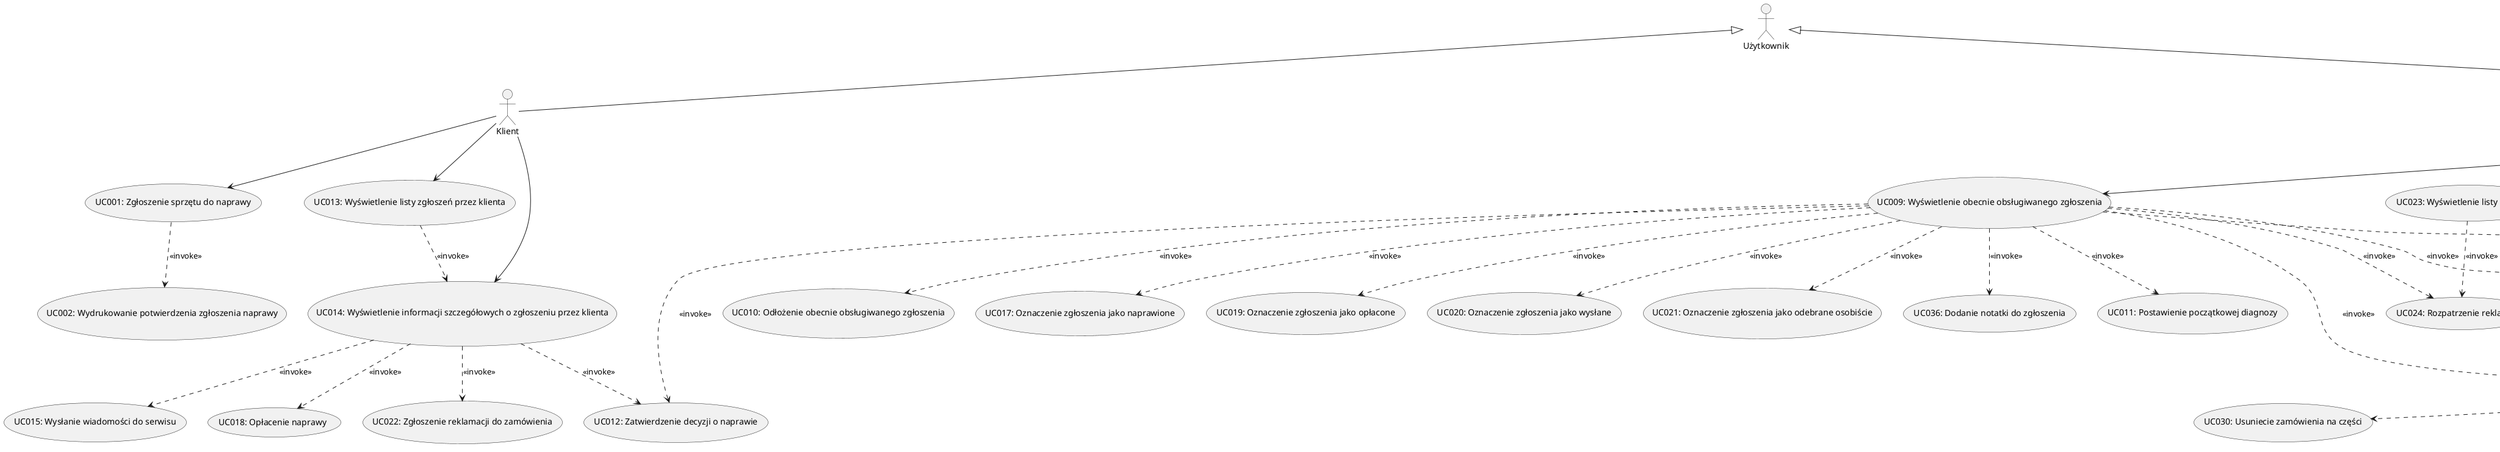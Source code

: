 @startuml UCDiagram
"Klient" as Client
"Serwisant" as Repairman
"Kierownik" as Manager
"Użytkownik" as User

User <|-- Client
User <|-- Repairman
Repairman <|-- Manager

"UC001: Zgłoszenie sprzętu do naprawy" as (UC001)
"UC002: Wydrukowanie potwierdzenia zgłoszenia naprawy" as (UC002)
"UC003: Przyjęcie osobistego zgłoszenia naprawy" as (UC003)
"UC004: Wyświetlenie listy zgłoszonych napraw przez serwisanta" as (UC004)
"UC005: Wydrukowanie etykiety na sprzęt" as (UC005)
"UC006: Wprowadzenie sprzętu dostarczonego przez kuriera" as (UC006)
"UC007: Wyświetlenie informacji szczegółowych o zgłoszeniu przez serwisanta" as (UC007)
"UC008: Ustawienie zgłoszenia jako obecnie obsługiwanego" as (UC008)
"UC009: Wyświetlenie obecnie obsługiwanego zgłoszenia" as (UC009)
"UC010: Odłożenie obecnie obsługiwanego zgłoszenia" as (UC010)
"UC011: Postawienie początkowej diagnozy" as (UC011)
"UC012: Zatwierdzenie decyzji o naprawie" as (UC012)
"UC013: Wyświetlenie listy zgłoszeń przez klienta" as (UC013)
"UC014: Wyświetlenie informacji szczegółowych o zgłoszeniu przez klienta" as (UC014)
"UC015: Wysłanie wiadomości do serwisu" as (UC015)
"UC016: Wysłanie wiadomości do klienta" as (UC016)
"UC017: Oznaczenie zgłoszenia jako naprawione" as (UC017)
"UC018: Opłacenie naprawy" as (UC018)
"UC019: Oznaczenie zgłoszenia jako opłacone" as (UC019)
"UC020: Oznaczenie zgłoszenia jako wysłane" as (UC020)
"UC021: Oznaczenie zgłoszenia jako odebrane osobiście" as (UC021)
"UC022: Zgłoszenie reklamacji do zamówienia" as (UC022)
"UC023: Wyświetlenie listy reklamacji" as (UC023)
"UC024: Rozpatrzenie reklamacji" as (UC024)
"UC025: Wyświetlenie listy potrzebnych części" as (UC025)
"UC026: Dodanie potrzebnych części" as (UC026)
"UC027: Usuniecie potrzebnych części" as (UC027)
"UC028: Wyświetlenie listy zamówień części" as (UC028)
"UC029: Zarejestrowanie zamówienia na części" as (UC029)
"UC030: Usuniecie zamówienia na części" as (UC030)
"UC031: Wyświetlenie szczegółów zamówienia na części" as (UC031)
"UC032: Zarejestrowanie odebrania części" as (UC032)
"UC033: Wyświetlenie listy posiadanych części" as (UC033)
"UC034: Usunięcie posiadanej części" as (UC034)
"UC035: Dodanie posiadanej części" as (UC035)
"UC036: Dodanie notatki do zgłoszenia" as (UC036)
"UC037: Wyświetlenie listy pracowników" as (UC037)
"UC038: Dodanie pracownika" as (UC038)
"UC039: Usunięcie pracownika" as (UC039)
"UC040: Wyświetlenie grafiku pracownika" as (UC040)
"UC041: Wyświetlenie swojego grafiku" as (UC041)
"UC042: Wyświetlenie wszystkich grafików" as (UC042)
"UC043: Wyświetlenie listy znanych problemów" as (UC043)
"UC044: Wyświetlenie szczegółów znanego problemu" as (UC044)
"UC045: Dodanie znanego problemu" as (UC045)
"UC046: Usunięcie znanego problemu" as (UC046)


Client --> UC001
UC001 ..> UC002 : <<invoke>>
Repairman --> UC003
Repairman --> UC004
UC003 ..> UC005 : <<invoke>>
Repairman --> UC006
UC006 ..> UC005 : <<invoke>>
UC004 ..> UC007 : <<invoke>>
UC007 ..> UC008 : <<invoke>>
Repairman --> UC009
UC009 ..> UC010 : <<invoke>>
UC009 ..> UC011 : <<invoke>>
Client --> UC013
Client --> UC014
UC013 ..> UC014 : <<invoke>>
UC009 ..> UC012 : <<invoke>>
UC014 ..> UC012 : <<invoke>>
UC014 ..> UC015 : <<invoke>>
UC009 ..> UC016 : <<invoke>>
UC007 ..> UC016 : <<invoke>>
UC009 ..> UC017 : <<invoke>>
UC014 ..> UC018 : <<invoke>>
UC009 ..> UC019 : <<invoke>>
UC009 ..> UC020 : <<invoke>>
UC009 ..> UC021 : <<invoke>>
UC009 ..> UC024 : <<invoke>>
UC014 ..> UC022 : <<invoke>>
Repairman --> UC023
UC023 ..> UC024 : <<invoke>>
UC009 ..> UC026 : <<invoke>>
Repairman --> UC025
UC025 ..> UC026 : <<invoke>>
UC009 ..> UC027 : <<invoke>>
UC025 ..> UC027 : <<invoke>>
Repairman --> UC028
UC028 ..> UC029 : <<invoke>>
UC028 ..> UC031 : <<invoke>>
UC031 ..> UC030 : <<invoke>>
UC031 ..> UC032 : <<invoke>>
Repairman --> UC033
UC033 ..> UC034 : <<invoke>>
UC033 ..> UC035 : <<invoke>>
UC009 ..> UC036 : <<invoke>>
Manager --> UC037
UC037 ..> UC038 : <<invoke>>
UC037 ..> UC039 : <<invoke>>
UC037 ..> UC040 : <<invoke>>
Repairman --> UC041
Manager --> UC042
Repairman --> UC043
UC043 ..> UC044 : <<invoke>>
UC043 ..> UC045 : <<invoke>>
UC043 ..> UC046 : <<invoke>>

@enduml